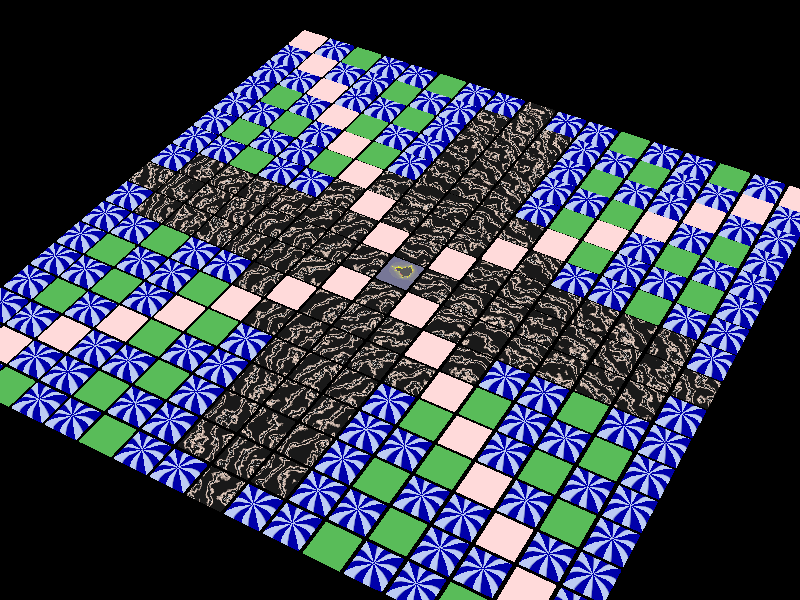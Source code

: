 // This work is licensed under the Creative Commons Attribution-ShareAlike 3.0 Unported License.
// To view a copy of this license, visit http://creativecommons.org/licenses/by-sa/3.0/ or send a
// letter to Creative Commons, 444 Castro Street, Suite 900, Mountain View, California, 94041, USA.

// Persistence Of Vision raytracer sample file.
// File: WhilTile.POV 10/01/95  - updated 2013/02/15
// Auth: Eduard Schwan with modifications by Dan Farmer
// Desc: A tile floor, using the 'while' loop and 'if' statements
//       to create a unique pattern automatically.

// Enable this next line to use a simpler test shape for debugging
// #declare DO_SIMPLE_SHAPE = 1;
//
// -w320 -h240
// -w800 -h600 +a0.3

#version 3.7;
global_settings { assumed_gamma 1.0  max_trace_level 5}

#include "colors.inc"
#include "woods.inc"

// ------------------------------------------------------------------
// set viewer's position in the scene
camera {
  location  <0.0, 22.0, -24.0> // position of camera <X Y Z>
  angle 35 // direction 4.0*z              // which way are we looking <X Y Z>
  up        y                  // which way is +up <X Y Z>
  right x*image_width/image_height // keep propotions with any aspect ratio
  look_at   <0.0, 0.0, -1.0>   // point center of view at this point <X Y Z>
}

// ------------------------------------------------------------------
// create a regular point light source
light_source { <10, 10, -10> color rgb 1 translate <-20, 40, -20> }


// ------------------------------------------------------------------
#declare TileShape =
#ifdef (DO_SIMPLE_SHAPE)
  // simpler shape for debugging
  sphere{0, 1 scale <0.5,0.1,0.5> translate 0.1*y}
#else
  // real tile shape
  intersection  {
    box { -1, 1 }  // square tile
    cylinder { -2*x, +2*x, 0.9 } // rounded edges along X axis
    cylinder { -2*z, +2*z, 0.9 } // rounded edges along Z axis
    sphere { 0, 2.0 translate 2.6*y inverse }  // concave top surface
//  sphere { 0, 1.1 } // rounded corners
//  bounded_by { box { -1, 1 } }
    scale <0.5,0.2,0.5>  // flatten the tile down on Y axis
//    translate 0.2*y  // move it up so its bottom is on origin
  }
#end

// ------------------------------------------------------------------
default {
  texture { pigment {rgb 1} finish {ambient 0.2 reflection 0.2 specular 0.7} }
}

// light tinted glass
#declare CrystalTex =
texture {
  pigment { rgbf <1.00, 0.70, 0.70, 0.95> }
  finish {roughness 0.001 }
}

#declare CrystalInt =
interior {ior 1.8}

// Black slate marble with white strata
#declare SlateTex =
texture {
  pigment {
    marble
    turbulence 0.8 rotate 60*y
    color_map {
      [0.10 rgb 0.01]
      [0.12 rgb 0.70]
      [0.15 rgb 0.01]
      [0.20 rgb 0.01]
      [0.30 rgb <0.9,0.7,0.6>]
      [0.50 rgb 0.01]
    }
    scale 0.4
  }
  finish {reflection 0.2}
}

// green crackle
#declare CrackleTex =
texture {
  pigment { color rgb <0.1, 0.5, 0.1> }
  normal {crackle 0.5 turbulence 0.2 scale 0.3}
}

// brown/blue pinwheel radial pattern
#declare PinwheelTex =
texture {
  pigment {
    radial
    frequency 8
    color_map {
      [0.00 blue 0.4]
      [0.50 blue 0.4]
      [0.60 rgb <0.5,0.6,0.9>]
    }
  }
}

#declare MSetTex =
texture {
  pigment {
    mandel 100
    color_map {
      [0.0  color MidnightBlue ]
      [0.2  color Yellow  ]
      [0.6  color Scarlet ]
      [0.8  color Magenta ]
      [1.0  color Gray10 ]
    }
    scale .25
    rotate x*90
    translate x*0.225
    //rotate y*45
  }
}

// ------------------------------------------------------------------
// declare the set of tiles as a union built by a loop
#declare Max  = 16;     // # of tiles across and down
#declare XMax = Max/2;
#declare ZMax = Max/2;

#declare ZCount = -ZMax;

#declare Tile_Set =
union {
    #while (ZCount <= ZMax)

      #declare XCount = -XMax;
      #while (XCount <= XMax)

      object {
        TileShape
        #if(XCount=0 & ZCount=0)
        // Center tile
          texture { MSetTex }
        #else
          #if (abs(XCount) = abs(ZCount))
            // An "X" pattern of tiles, diagonal through origin
            texture { CrystalTex }
            interior { CrystalInt }
          #else
            #if (abs(XCount)*abs(ZCount) < XMax)
              // A "fat plus" pattern, centered on origin
              texture {
                SlateTex
                rotate (XCount+ZCount)*10*y
                translate <-XCount, 0, -ZCount>  // alter texture per tile
              }
            #else
              #if (abs(mod(XCount,3)) = abs(mod(ZCount,2)))
              // An alternating sprinkle of remaining tiles
              texture {
                CrackleTex
                translate <-XCount, 0, -ZCount>  // alter texture per tile
              }
              #else
                texture { PinwheelTex }
              #end
            #end
          #end
        #end
        translate <XCount, 0, ZCount>
      }

      #declare XCount = XCount+1;
      #end  // Inner X loop

    #declare ZCount = ZCount+1;
    #end  // Outer Z loop
}

// ------------------------------------------------------------------
// make the tile object
object { Tile_Set rotate y*30}
